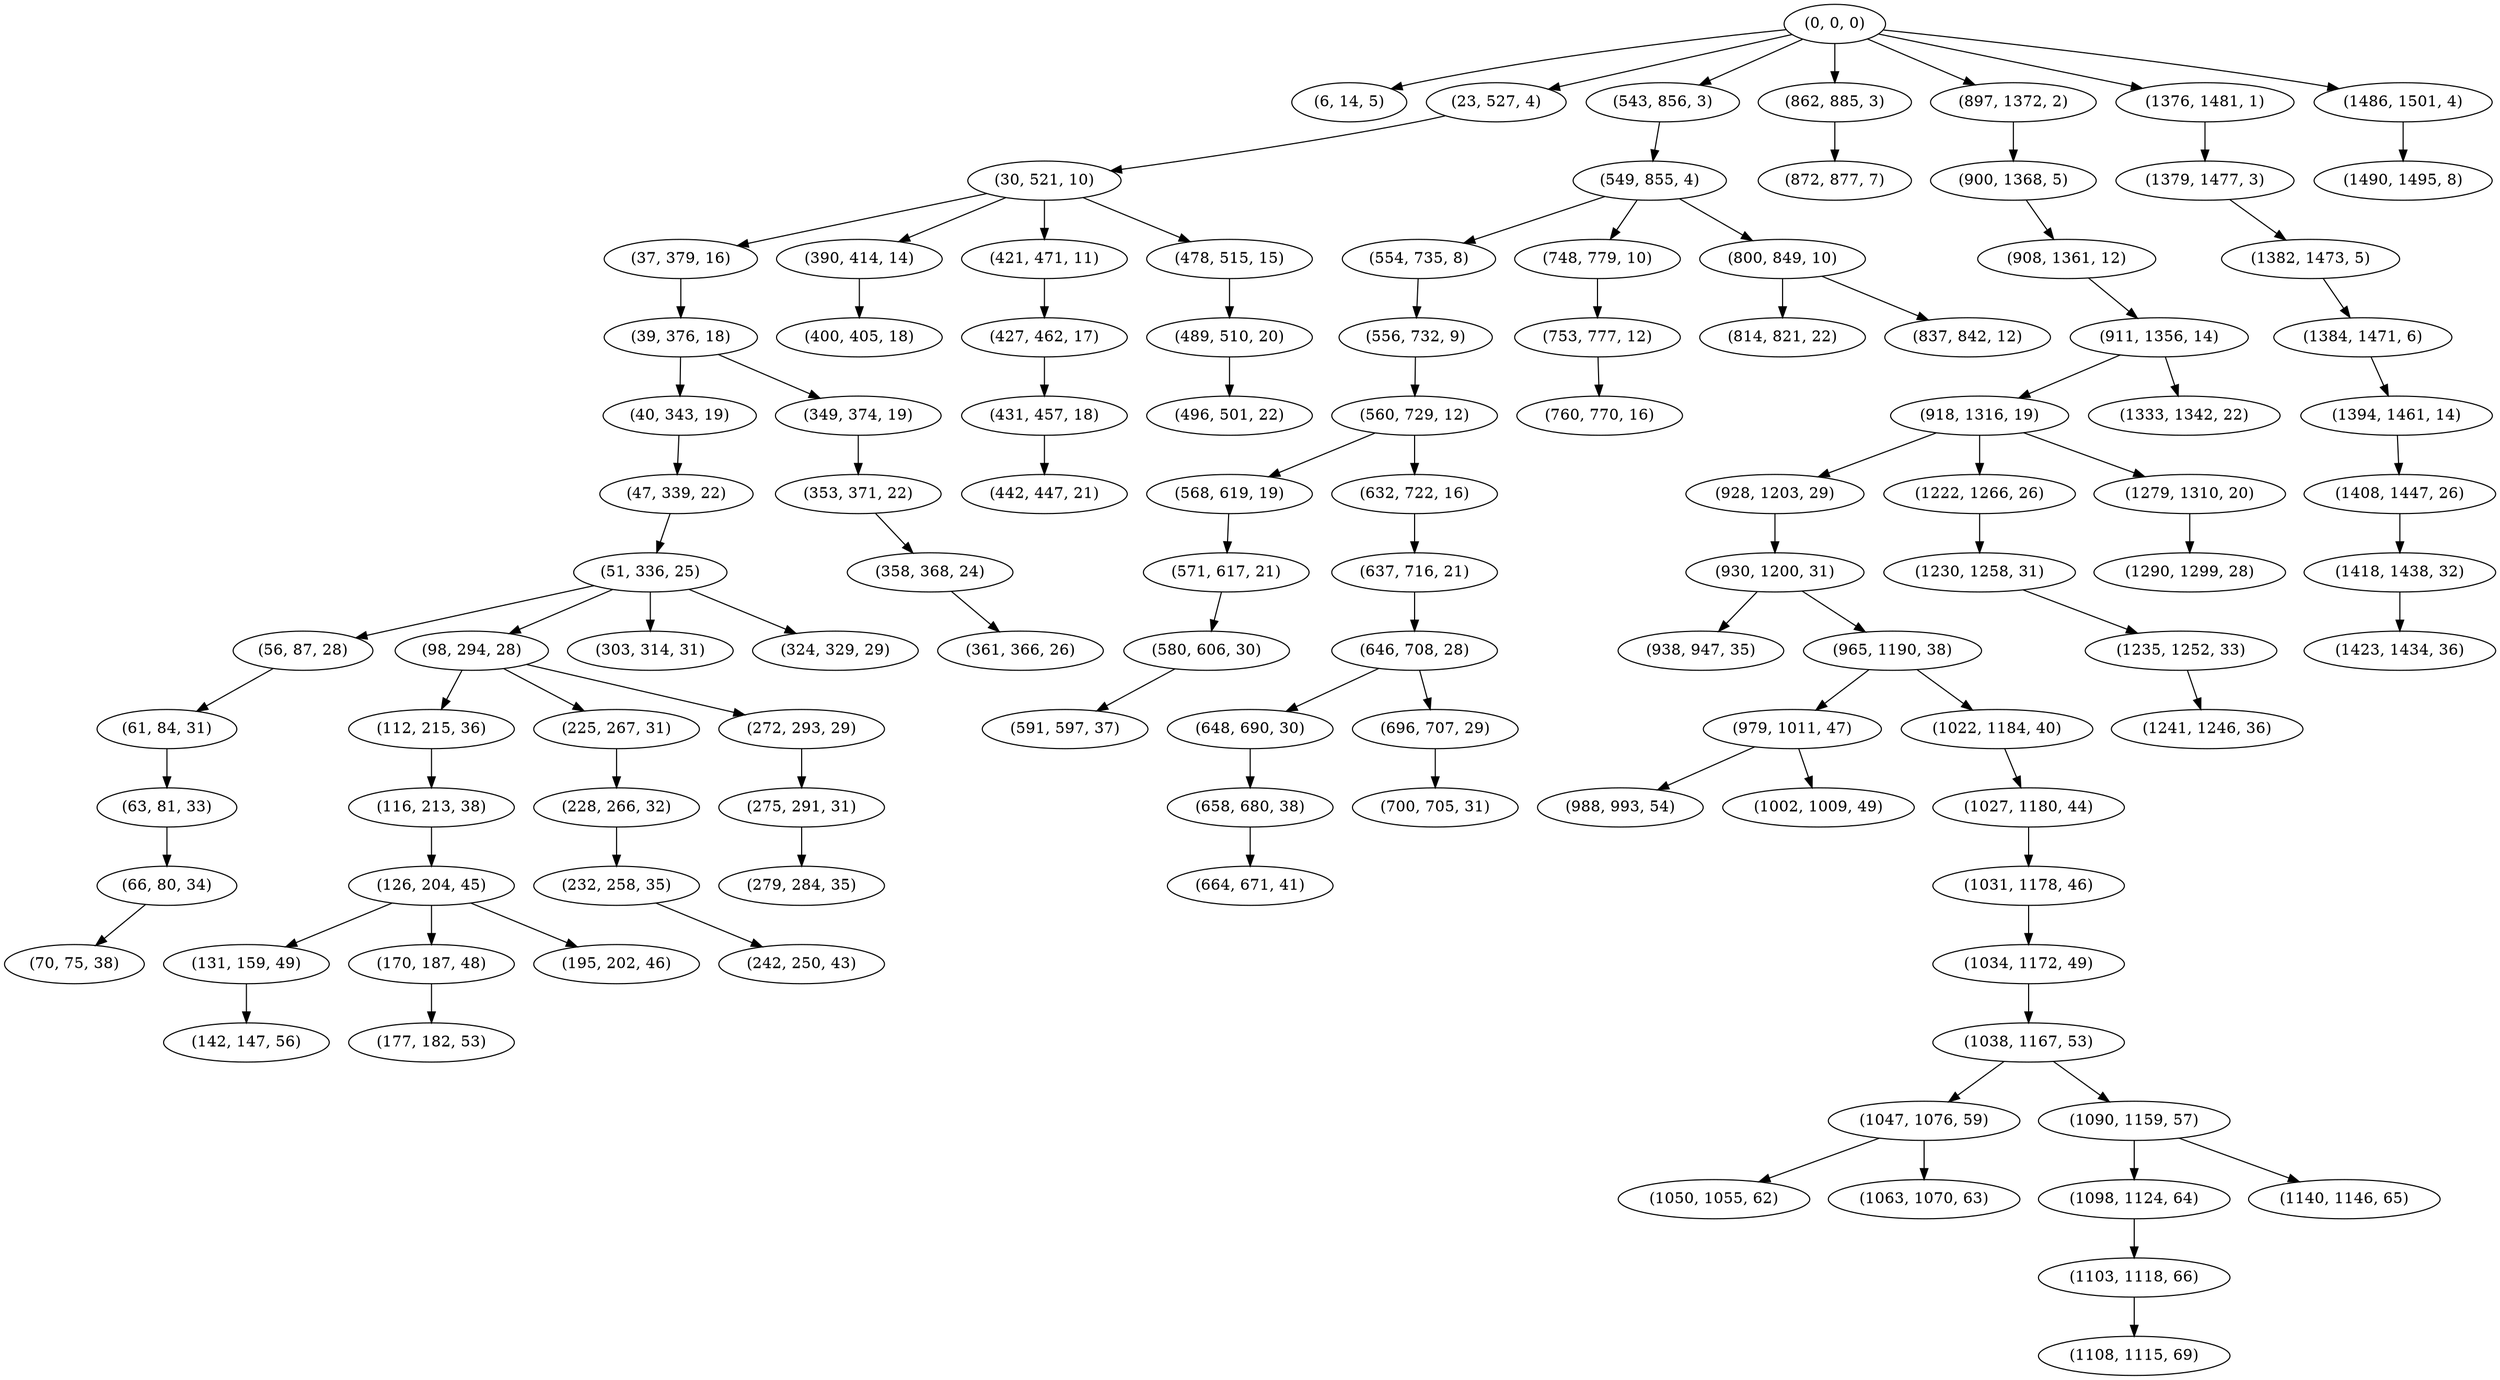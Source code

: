 digraph tree {
    "(0, 0, 0)";
    "(6, 14, 5)";
    "(23, 527, 4)";
    "(30, 521, 10)";
    "(37, 379, 16)";
    "(39, 376, 18)";
    "(40, 343, 19)";
    "(47, 339, 22)";
    "(51, 336, 25)";
    "(56, 87, 28)";
    "(61, 84, 31)";
    "(63, 81, 33)";
    "(66, 80, 34)";
    "(70, 75, 38)";
    "(98, 294, 28)";
    "(112, 215, 36)";
    "(116, 213, 38)";
    "(126, 204, 45)";
    "(131, 159, 49)";
    "(142, 147, 56)";
    "(170, 187, 48)";
    "(177, 182, 53)";
    "(195, 202, 46)";
    "(225, 267, 31)";
    "(228, 266, 32)";
    "(232, 258, 35)";
    "(242, 250, 43)";
    "(272, 293, 29)";
    "(275, 291, 31)";
    "(279, 284, 35)";
    "(303, 314, 31)";
    "(324, 329, 29)";
    "(349, 374, 19)";
    "(353, 371, 22)";
    "(358, 368, 24)";
    "(361, 366, 26)";
    "(390, 414, 14)";
    "(400, 405, 18)";
    "(421, 471, 11)";
    "(427, 462, 17)";
    "(431, 457, 18)";
    "(442, 447, 21)";
    "(478, 515, 15)";
    "(489, 510, 20)";
    "(496, 501, 22)";
    "(543, 856, 3)";
    "(549, 855, 4)";
    "(554, 735, 8)";
    "(556, 732, 9)";
    "(560, 729, 12)";
    "(568, 619, 19)";
    "(571, 617, 21)";
    "(580, 606, 30)";
    "(591, 597, 37)";
    "(632, 722, 16)";
    "(637, 716, 21)";
    "(646, 708, 28)";
    "(648, 690, 30)";
    "(658, 680, 38)";
    "(664, 671, 41)";
    "(696, 707, 29)";
    "(700, 705, 31)";
    "(748, 779, 10)";
    "(753, 777, 12)";
    "(760, 770, 16)";
    "(800, 849, 10)";
    "(814, 821, 22)";
    "(837, 842, 12)";
    "(862, 885, 3)";
    "(872, 877, 7)";
    "(897, 1372, 2)";
    "(900, 1368, 5)";
    "(908, 1361, 12)";
    "(911, 1356, 14)";
    "(918, 1316, 19)";
    "(928, 1203, 29)";
    "(930, 1200, 31)";
    "(938, 947, 35)";
    "(965, 1190, 38)";
    "(979, 1011, 47)";
    "(988, 993, 54)";
    "(1002, 1009, 49)";
    "(1022, 1184, 40)";
    "(1027, 1180, 44)";
    "(1031, 1178, 46)";
    "(1034, 1172, 49)";
    "(1038, 1167, 53)";
    "(1047, 1076, 59)";
    "(1050, 1055, 62)";
    "(1063, 1070, 63)";
    "(1090, 1159, 57)";
    "(1098, 1124, 64)";
    "(1103, 1118, 66)";
    "(1108, 1115, 69)";
    "(1140, 1146, 65)";
    "(1222, 1266, 26)";
    "(1230, 1258, 31)";
    "(1235, 1252, 33)";
    "(1241, 1246, 36)";
    "(1279, 1310, 20)";
    "(1290, 1299, 28)";
    "(1333, 1342, 22)";
    "(1376, 1481, 1)";
    "(1379, 1477, 3)";
    "(1382, 1473, 5)";
    "(1384, 1471, 6)";
    "(1394, 1461, 14)";
    "(1408, 1447, 26)";
    "(1418, 1438, 32)";
    "(1423, 1434, 36)";
    "(1486, 1501, 4)";
    "(1490, 1495, 8)";
    "(0, 0, 0)" -> "(6, 14, 5)";
    "(0, 0, 0)" -> "(23, 527, 4)";
    "(0, 0, 0)" -> "(543, 856, 3)";
    "(0, 0, 0)" -> "(862, 885, 3)";
    "(0, 0, 0)" -> "(897, 1372, 2)";
    "(0, 0, 0)" -> "(1376, 1481, 1)";
    "(0, 0, 0)" -> "(1486, 1501, 4)";
    "(23, 527, 4)" -> "(30, 521, 10)";
    "(30, 521, 10)" -> "(37, 379, 16)";
    "(30, 521, 10)" -> "(390, 414, 14)";
    "(30, 521, 10)" -> "(421, 471, 11)";
    "(30, 521, 10)" -> "(478, 515, 15)";
    "(37, 379, 16)" -> "(39, 376, 18)";
    "(39, 376, 18)" -> "(40, 343, 19)";
    "(39, 376, 18)" -> "(349, 374, 19)";
    "(40, 343, 19)" -> "(47, 339, 22)";
    "(47, 339, 22)" -> "(51, 336, 25)";
    "(51, 336, 25)" -> "(56, 87, 28)";
    "(51, 336, 25)" -> "(98, 294, 28)";
    "(51, 336, 25)" -> "(303, 314, 31)";
    "(51, 336, 25)" -> "(324, 329, 29)";
    "(56, 87, 28)" -> "(61, 84, 31)";
    "(61, 84, 31)" -> "(63, 81, 33)";
    "(63, 81, 33)" -> "(66, 80, 34)";
    "(66, 80, 34)" -> "(70, 75, 38)";
    "(98, 294, 28)" -> "(112, 215, 36)";
    "(98, 294, 28)" -> "(225, 267, 31)";
    "(98, 294, 28)" -> "(272, 293, 29)";
    "(112, 215, 36)" -> "(116, 213, 38)";
    "(116, 213, 38)" -> "(126, 204, 45)";
    "(126, 204, 45)" -> "(131, 159, 49)";
    "(126, 204, 45)" -> "(170, 187, 48)";
    "(126, 204, 45)" -> "(195, 202, 46)";
    "(131, 159, 49)" -> "(142, 147, 56)";
    "(170, 187, 48)" -> "(177, 182, 53)";
    "(225, 267, 31)" -> "(228, 266, 32)";
    "(228, 266, 32)" -> "(232, 258, 35)";
    "(232, 258, 35)" -> "(242, 250, 43)";
    "(272, 293, 29)" -> "(275, 291, 31)";
    "(275, 291, 31)" -> "(279, 284, 35)";
    "(349, 374, 19)" -> "(353, 371, 22)";
    "(353, 371, 22)" -> "(358, 368, 24)";
    "(358, 368, 24)" -> "(361, 366, 26)";
    "(390, 414, 14)" -> "(400, 405, 18)";
    "(421, 471, 11)" -> "(427, 462, 17)";
    "(427, 462, 17)" -> "(431, 457, 18)";
    "(431, 457, 18)" -> "(442, 447, 21)";
    "(478, 515, 15)" -> "(489, 510, 20)";
    "(489, 510, 20)" -> "(496, 501, 22)";
    "(543, 856, 3)" -> "(549, 855, 4)";
    "(549, 855, 4)" -> "(554, 735, 8)";
    "(549, 855, 4)" -> "(748, 779, 10)";
    "(549, 855, 4)" -> "(800, 849, 10)";
    "(554, 735, 8)" -> "(556, 732, 9)";
    "(556, 732, 9)" -> "(560, 729, 12)";
    "(560, 729, 12)" -> "(568, 619, 19)";
    "(560, 729, 12)" -> "(632, 722, 16)";
    "(568, 619, 19)" -> "(571, 617, 21)";
    "(571, 617, 21)" -> "(580, 606, 30)";
    "(580, 606, 30)" -> "(591, 597, 37)";
    "(632, 722, 16)" -> "(637, 716, 21)";
    "(637, 716, 21)" -> "(646, 708, 28)";
    "(646, 708, 28)" -> "(648, 690, 30)";
    "(646, 708, 28)" -> "(696, 707, 29)";
    "(648, 690, 30)" -> "(658, 680, 38)";
    "(658, 680, 38)" -> "(664, 671, 41)";
    "(696, 707, 29)" -> "(700, 705, 31)";
    "(748, 779, 10)" -> "(753, 777, 12)";
    "(753, 777, 12)" -> "(760, 770, 16)";
    "(800, 849, 10)" -> "(814, 821, 22)";
    "(800, 849, 10)" -> "(837, 842, 12)";
    "(862, 885, 3)" -> "(872, 877, 7)";
    "(897, 1372, 2)" -> "(900, 1368, 5)";
    "(900, 1368, 5)" -> "(908, 1361, 12)";
    "(908, 1361, 12)" -> "(911, 1356, 14)";
    "(911, 1356, 14)" -> "(918, 1316, 19)";
    "(911, 1356, 14)" -> "(1333, 1342, 22)";
    "(918, 1316, 19)" -> "(928, 1203, 29)";
    "(918, 1316, 19)" -> "(1222, 1266, 26)";
    "(918, 1316, 19)" -> "(1279, 1310, 20)";
    "(928, 1203, 29)" -> "(930, 1200, 31)";
    "(930, 1200, 31)" -> "(938, 947, 35)";
    "(930, 1200, 31)" -> "(965, 1190, 38)";
    "(965, 1190, 38)" -> "(979, 1011, 47)";
    "(965, 1190, 38)" -> "(1022, 1184, 40)";
    "(979, 1011, 47)" -> "(988, 993, 54)";
    "(979, 1011, 47)" -> "(1002, 1009, 49)";
    "(1022, 1184, 40)" -> "(1027, 1180, 44)";
    "(1027, 1180, 44)" -> "(1031, 1178, 46)";
    "(1031, 1178, 46)" -> "(1034, 1172, 49)";
    "(1034, 1172, 49)" -> "(1038, 1167, 53)";
    "(1038, 1167, 53)" -> "(1047, 1076, 59)";
    "(1038, 1167, 53)" -> "(1090, 1159, 57)";
    "(1047, 1076, 59)" -> "(1050, 1055, 62)";
    "(1047, 1076, 59)" -> "(1063, 1070, 63)";
    "(1090, 1159, 57)" -> "(1098, 1124, 64)";
    "(1090, 1159, 57)" -> "(1140, 1146, 65)";
    "(1098, 1124, 64)" -> "(1103, 1118, 66)";
    "(1103, 1118, 66)" -> "(1108, 1115, 69)";
    "(1222, 1266, 26)" -> "(1230, 1258, 31)";
    "(1230, 1258, 31)" -> "(1235, 1252, 33)";
    "(1235, 1252, 33)" -> "(1241, 1246, 36)";
    "(1279, 1310, 20)" -> "(1290, 1299, 28)";
    "(1376, 1481, 1)" -> "(1379, 1477, 3)";
    "(1379, 1477, 3)" -> "(1382, 1473, 5)";
    "(1382, 1473, 5)" -> "(1384, 1471, 6)";
    "(1384, 1471, 6)" -> "(1394, 1461, 14)";
    "(1394, 1461, 14)" -> "(1408, 1447, 26)";
    "(1408, 1447, 26)" -> "(1418, 1438, 32)";
    "(1418, 1438, 32)" -> "(1423, 1434, 36)";
    "(1486, 1501, 4)" -> "(1490, 1495, 8)";
}
